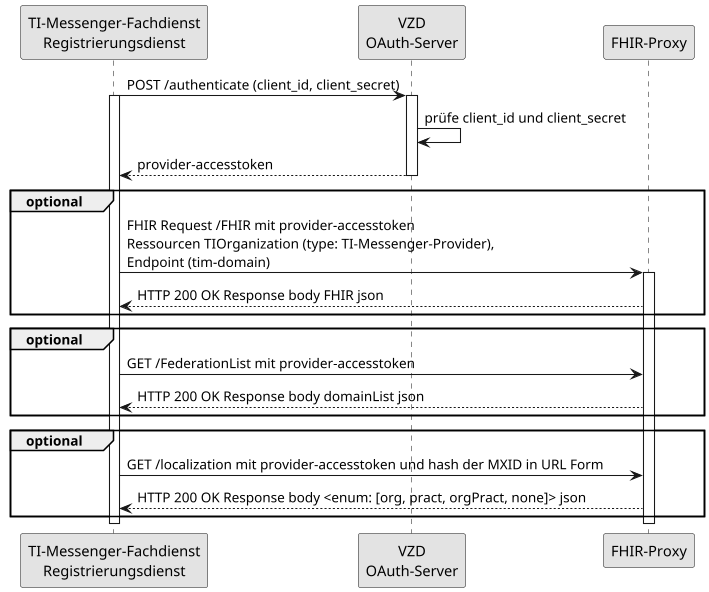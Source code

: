 @startuml I_VZD_TIM_Provider_Services
skinparam dpi 100
skinparam WrapWidth 200
skinparam monochrome true

participant rd as "TI-Messenger-Fachdienst\nRegistrierungsdienst"
participant oa as "VZD\nOAuth-Server"
participant fp as "FHIR-Proxy"

rd -> oa: POST /authenticate (client_id, client_secret)
activate rd
activate oa
oa -> oa: prüfe client_id und client_secret
oa --> rd: provider-accesstoken
deactivate oa
group optional
rd -> fp: FHIR Request /FHIR mit provider-accesstoken\nRessourcen TIOrganization (type: TI-Messenger-Provider),\nEndpoint (tim-domain)
activate fp
fp --> rd: HTTP 200 OK Response body FHIR json
end
group optional
rd -> fp: GET /FederationList mit provider-accesstoken
fp --> rd: HTTP 200 OK Response body domainList json
end
group optional
rd -> fp: GET /localization mit provider-accesstoken und hash der MXID in URL Form
fp --> rd: HTTP 200 OK Response body <enum: [org, pract, orgPract, none]> json
end

deactivate fp
deactivate rd
@enduml
